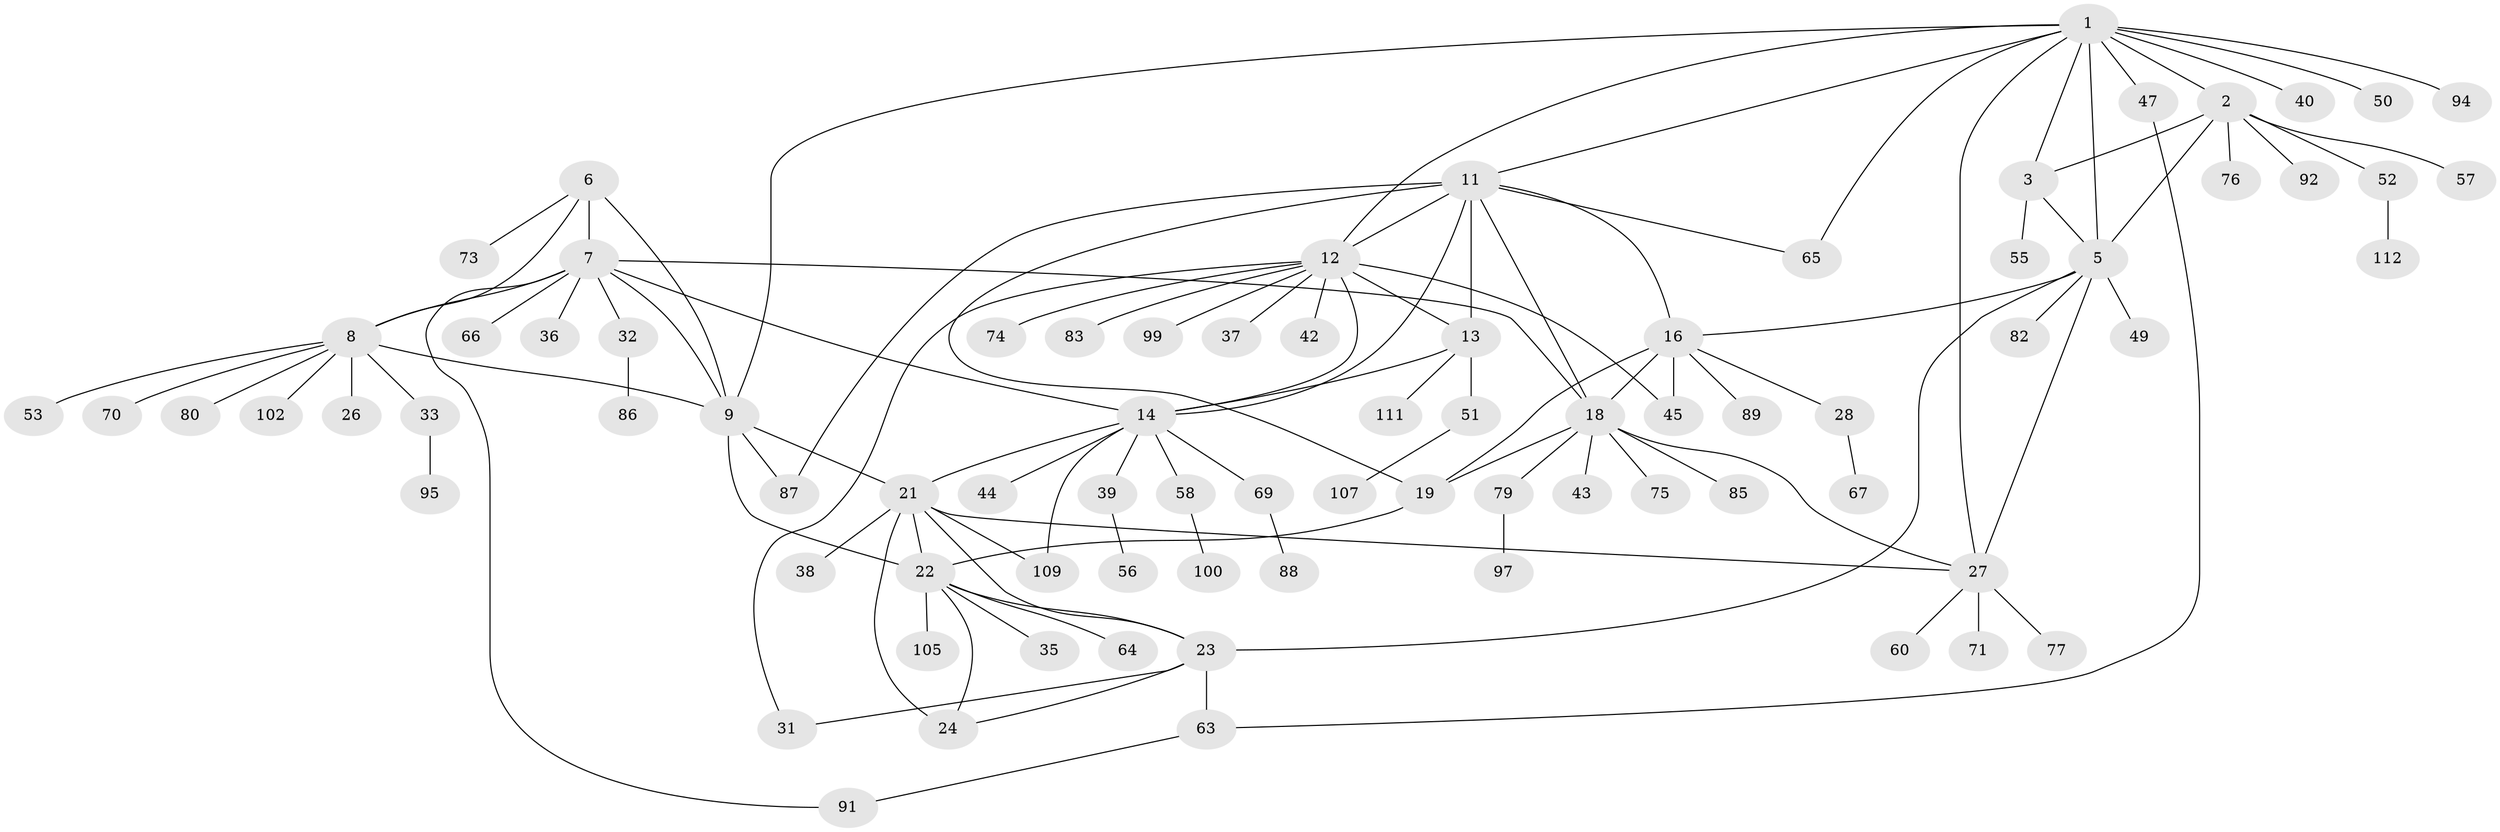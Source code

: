 // Generated by graph-tools (version 1.1) at 2025/24/03/03/25 07:24:13]
// undirected, 81 vertices, 113 edges
graph export_dot {
graph [start="1"]
  node [color=gray90,style=filled];
  1 [super="+4"];
  2 [super="+78"];
  3 [super="+48"];
  5 [super="+98"];
  6 [super="+34"];
  7 [super="+10"];
  8 [super="+29"];
  9 [super="+61"];
  11 [super="+20"];
  12 [super="+46"];
  13 [super="+30"];
  14 [super="+15"];
  16 [super="+17"];
  18 [super="+81"];
  19 [super="+59"];
  21 [super="+25"];
  22 [super="+54"];
  23 [super="+103"];
  24;
  26 [super="+101"];
  27 [super="+104"];
  28;
  31;
  32 [super="+41"];
  33;
  35 [super="+90"];
  36;
  37 [super="+96"];
  38;
  39;
  40;
  42 [super="+62"];
  43;
  44 [super="+106"];
  45 [super="+72"];
  47;
  49 [super="+93"];
  50;
  51 [super="+108"];
  52;
  53;
  55;
  56;
  57 [super="+68"];
  58;
  60;
  63;
  64;
  65;
  66;
  67;
  69 [super="+84"];
  70;
  71;
  73;
  74;
  75 [super="+110"];
  76;
  77;
  79;
  80;
  82;
  83;
  85;
  86;
  87;
  88;
  89;
  91;
  92;
  94;
  95;
  97;
  99;
  100;
  102;
  105;
  107;
  109;
  111;
  112;
  1 -- 2 [weight=2];
  1 -- 3 [weight=2];
  1 -- 5 [weight=2];
  1 -- 65;
  1 -- 40;
  1 -- 9;
  1 -- 11;
  1 -- 12;
  1 -- 47;
  1 -- 50;
  1 -- 27;
  1 -- 94;
  2 -- 3;
  2 -- 5;
  2 -- 52;
  2 -- 57;
  2 -- 76;
  2 -- 92;
  3 -- 5;
  3 -- 55;
  5 -- 23;
  5 -- 49;
  5 -- 82;
  5 -- 27;
  5 -- 16;
  6 -- 7 [weight=2];
  6 -- 8;
  6 -- 9;
  6 -- 73;
  7 -- 8 [weight=2];
  7 -- 9 [weight=2];
  7 -- 18;
  7 -- 32;
  7 -- 91;
  7 -- 66;
  7 -- 36;
  7 -- 14;
  8 -- 9;
  8 -- 26;
  8 -- 33;
  8 -- 70;
  8 -- 80;
  8 -- 102;
  8 -- 53;
  9 -- 21;
  9 -- 87;
  9 -- 22;
  11 -- 12;
  11 -- 13;
  11 -- 14 [weight=2];
  11 -- 87;
  11 -- 16 [weight=2];
  11 -- 18;
  11 -- 19;
  11 -- 65;
  12 -- 13;
  12 -- 14 [weight=2];
  12 -- 31;
  12 -- 37;
  12 -- 42;
  12 -- 74;
  12 -- 83;
  12 -- 99;
  12 -- 45;
  13 -- 14 [weight=2];
  13 -- 51;
  13 -- 111;
  14 -- 21;
  14 -- 39;
  14 -- 44;
  14 -- 58;
  14 -- 69;
  14 -- 109;
  16 -- 18 [weight=2];
  16 -- 19 [weight=2];
  16 -- 28;
  16 -- 45;
  16 -- 89;
  18 -- 19;
  18 -- 43;
  18 -- 75;
  18 -- 79;
  18 -- 85;
  18 -- 27;
  19 -- 22;
  21 -- 22 [weight=2];
  21 -- 23 [weight=2];
  21 -- 24 [weight=2];
  21 -- 27;
  21 -- 109;
  21 -- 38;
  22 -- 23;
  22 -- 24;
  22 -- 35;
  22 -- 64;
  22 -- 105;
  23 -- 24;
  23 -- 31;
  23 -- 63;
  27 -- 60;
  27 -- 71;
  27 -- 77;
  28 -- 67;
  32 -- 86;
  33 -- 95;
  39 -- 56;
  47 -- 63;
  51 -- 107;
  52 -- 112;
  58 -- 100;
  63 -- 91;
  69 -- 88;
  79 -- 97;
}
